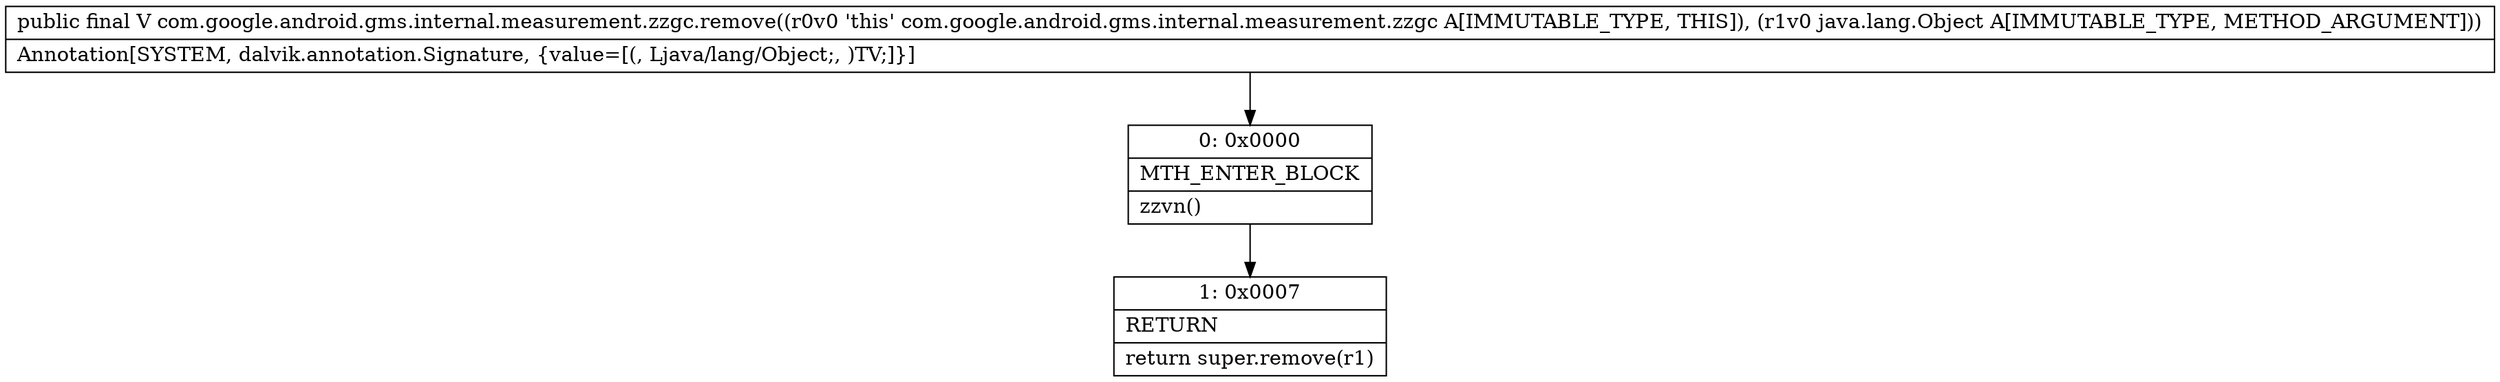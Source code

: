 digraph "CFG forcom.google.android.gms.internal.measurement.zzgc.remove(Ljava\/lang\/Object;)Ljava\/lang\/Object;" {
Node_0 [shape=record,label="{0\:\ 0x0000|MTH_ENTER_BLOCK\l|zzvn()\l}"];
Node_1 [shape=record,label="{1\:\ 0x0007|RETURN\l|return super.remove(r1)\l}"];
MethodNode[shape=record,label="{public final V com.google.android.gms.internal.measurement.zzgc.remove((r0v0 'this' com.google.android.gms.internal.measurement.zzgc A[IMMUTABLE_TYPE, THIS]), (r1v0 java.lang.Object A[IMMUTABLE_TYPE, METHOD_ARGUMENT]))  | Annotation[SYSTEM, dalvik.annotation.Signature, \{value=[(, Ljava\/lang\/Object;, )TV;]\}]\l}"];
MethodNode -> Node_0;
Node_0 -> Node_1;
}

